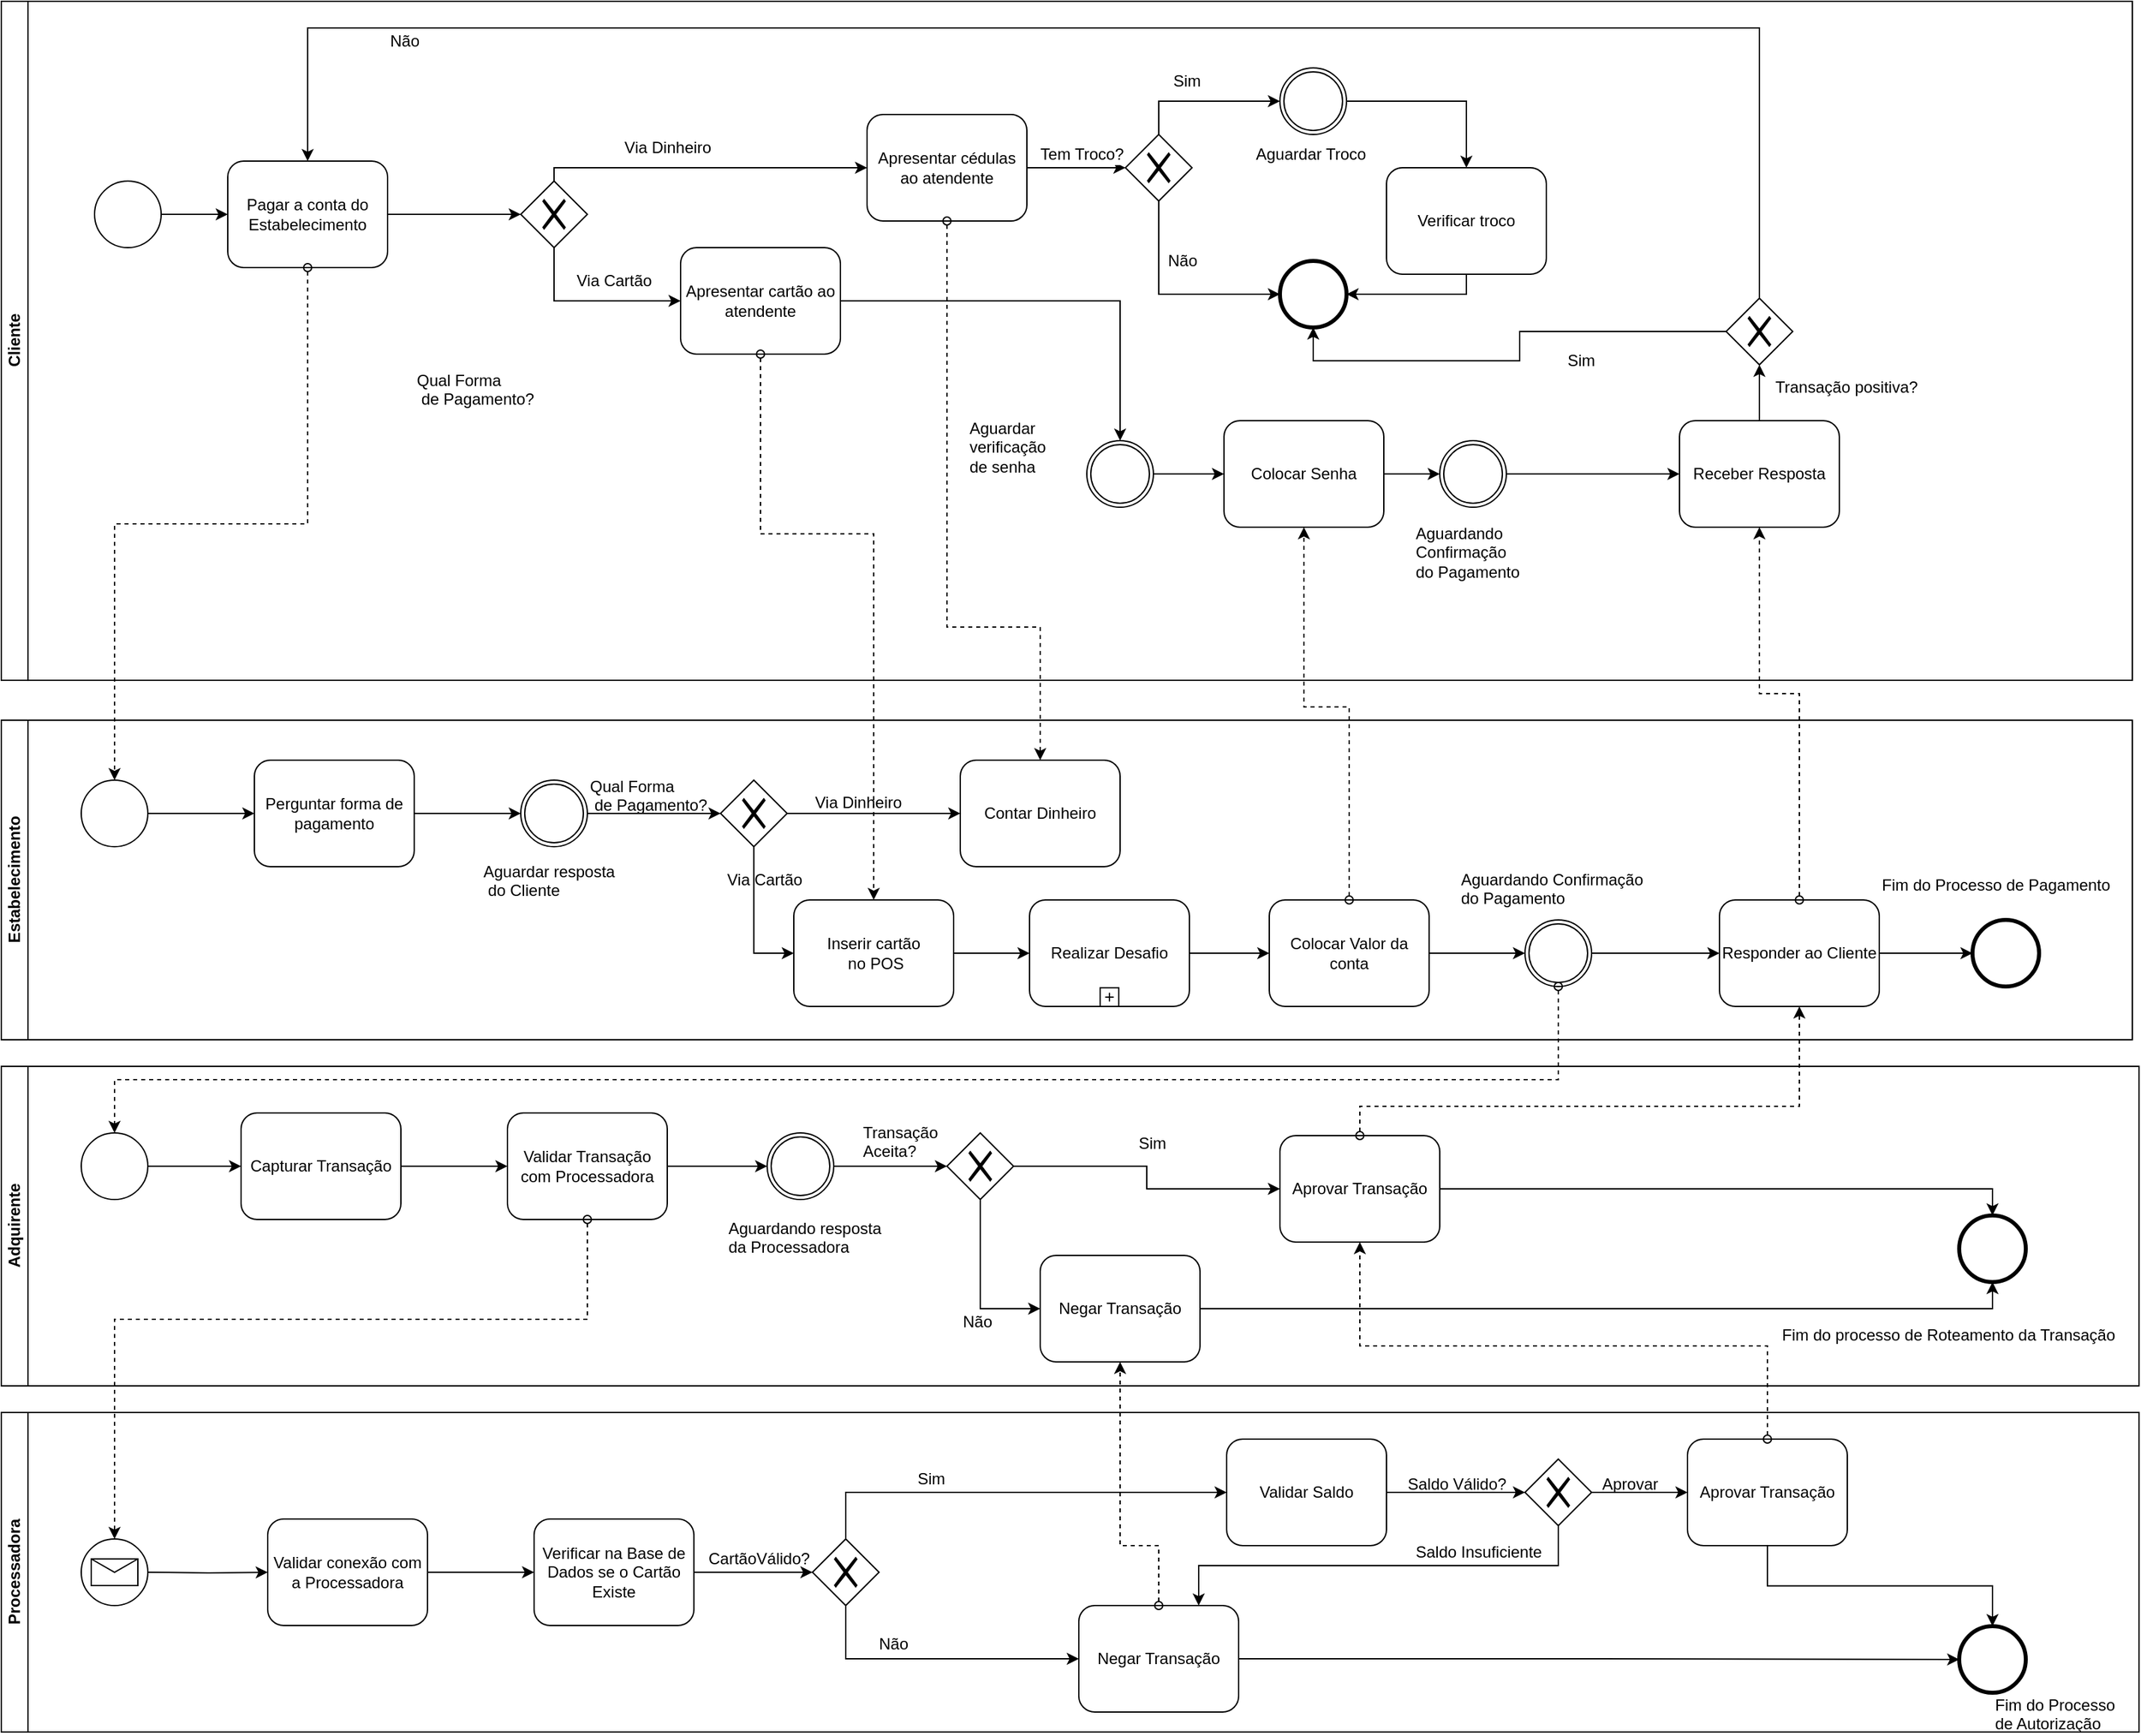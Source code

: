 <mxfile version="11.2.3" type="device" pages="1"><diagram id="fHIkRaJX7CMsqhkXk10I" name="Page-1"><mxGraphModel dx="2031" dy="2306" grid="1" gridSize="10" guides="1" tooltips="1" connect="1" arrows="1" fold="1" page="1" pageScale="1" pageWidth="827" pageHeight="1169" math="0" shadow="0"><root><mxCell id="0"/><mxCell id="1" parent="0"/><mxCell id="cdlnYA55ZgWXHv42Hm7a-2" value="Cliente" style="swimlane;html=1;horizontal=0;startSize=20;" vertex="1" parent="1"><mxGeometry x="20" y="-90" width="1600" height="510" as="geometry"/></mxCell><mxCell id="cdlnYA55ZgWXHv42Hm7a-5" style="edgeStyle=orthogonalEdgeStyle;rounded=0;orthogonalLoop=1;jettySize=auto;html=1;exitX=1;exitY=0.5;exitDx=0;exitDy=0;entryX=0;entryY=0.5;entryDx=0;entryDy=0;" edge="1" parent="cdlnYA55ZgWXHv42Hm7a-2" source="cdlnYA55ZgWXHv42Hm7a-3" target="cdlnYA55ZgWXHv42Hm7a-4"><mxGeometry relative="1" as="geometry"/></mxCell><mxCell id="cdlnYA55ZgWXHv42Hm7a-3" value="" style="shape=mxgraph.bpmn.shape;html=1;verticalLabelPosition=bottom;labelBackgroundColor=#ffffff;verticalAlign=top;align=center;perimeter=ellipsePerimeter;outlineConnect=0;outline=standard;symbol=general;" vertex="1" parent="cdlnYA55ZgWXHv42Hm7a-2"><mxGeometry x="70" y="135" width="50" height="50" as="geometry"/></mxCell><mxCell id="cdlnYA55ZgWXHv42Hm7a-8" value="" style="edgeStyle=orthogonalEdgeStyle;rounded=0;orthogonalLoop=1;jettySize=auto;html=1;" edge="1" parent="cdlnYA55ZgWXHv42Hm7a-2" source="cdlnYA55ZgWXHv42Hm7a-4" target="cdlnYA55ZgWXHv42Hm7a-7"><mxGeometry relative="1" as="geometry"/></mxCell><mxCell id="cdlnYA55ZgWXHv42Hm7a-4" value="Pagar a conta do Estabelecimento" style="shape=ext;rounded=1;html=1;whiteSpace=wrap;" vertex="1" parent="cdlnYA55ZgWXHv42Hm7a-2"><mxGeometry x="170" y="120" width="120" height="80" as="geometry"/></mxCell><mxCell id="cdlnYA55ZgWXHv42Hm7a-12" style="edgeStyle=orthogonalEdgeStyle;rounded=0;orthogonalLoop=1;jettySize=auto;html=1;exitX=0.5;exitY=0;exitDx=0;exitDy=0;entryX=0;entryY=0.5;entryDx=0;entryDy=0;" edge="1" parent="cdlnYA55ZgWXHv42Hm7a-2" source="cdlnYA55ZgWXHv42Hm7a-7" target="cdlnYA55ZgWXHv42Hm7a-9"><mxGeometry relative="1" as="geometry"><Array as="points"><mxPoint x="415" y="125"/></Array></mxGeometry></mxCell><mxCell id="cdlnYA55ZgWXHv42Hm7a-15" style="edgeStyle=orthogonalEdgeStyle;rounded=0;orthogonalLoop=1;jettySize=auto;html=1;exitX=0.5;exitY=1;exitDx=0;exitDy=0;entryX=0;entryY=0.5;entryDx=0;entryDy=0;" edge="1" parent="cdlnYA55ZgWXHv42Hm7a-2" source="cdlnYA55ZgWXHv42Hm7a-7" target="cdlnYA55ZgWXHv42Hm7a-14"><mxGeometry relative="1" as="geometry"/></mxCell><mxCell id="cdlnYA55ZgWXHv42Hm7a-16" value="Via Dinheiro" style="text;html=1;resizable=0;points=[];align=center;verticalAlign=middle;labelBackgroundColor=#ffffff;" vertex="1" connectable="0" parent="cdlnYA55ZgWXHv42Hm7a-15"><mxGeometry x="-0.407" y="11" relative="1" as="geometry"><mxPoint x="85" y="-104" as="offset"/></mxGeometry></mxCell><mxCell id="cdlnYA55ZgWXHv42Hm7a-7" value="" style="shape=mxgraph.bpmn.shape;html=1;verticalLabelPosition=bottom;labelBackgroundColor=#ffffff;verticalAlign=top;align=center;perimeter=rhombusPerimeter;background=gateway;outlineConnect=0;outline=none;symbol=exclusiveGw;" vertex="1" parent="cdlnYA55ZgWXHv42Hm7a-2"><mxGeometry x="390" y="135" width="50" height="50" as="geometry"/></mxCell><mxCell id="cdlnYA55ZgWXHv42Hm7a-38" style="edgeStyle=orthogonalEdgeStyle;rounded=0;orthogonalLoop=1;jettySize=auto;html=1;exitX=1;exitY=0.5;exitDx=0;exitDy=0;entryX=0;entryY=0.5;entryDx=0;entryDy=0;startArrow=none;startFill=0;" edge="1" parent="cdlnYA55ZgWXHv42Hm7a-2" source="cdlnYA55ZgWXHv42Hm7a-9" target="cdlnYA55ZgWXHv42Hm7a-37"><mxGeometry relative="1" as="geometry"/></mxCell><mxCell id="cdlnYA55ZgWXHv42Hm7a-9" value="Apresentar cédulas ao atendente" style="shape=ext;rounded=1;html=1;whiteSpace=wrap;" vertex="1" parent="cdlnYA55ZgWXHv42Hm7a-2"><mxGeometry x="650" y="85" width="120" height="80" as="geometry"/></mxCell><mxCell id="cdlnYA55ZgWXHv42Hm7a-67" style="edgeStyle=orthogonalEdgeStyle;rounded=0;orthogonalLoop=1;jettySize=auto;html=1;exitX=1;exitY=0.5;exitDx=0;exitDy=0;entryX=0.5;entryY=0;entryDx=0;entryDy=0;startArrow=none;startFill=0;" edge="1" parent="cdlnYA55ZgWXHv42Hm7a-2" source="cdlnYA55ZgWXHv42Hm7a-14" target="cdlnYA55ZgWXHv42Hm7a-66"><mxGeometry relative="1" as="geometry"/></mxCell><mxCell id="cdlnYA55ZgWXHv42Hm7a-14" value="Apresentar cartão ao atendente" style="shape=ext;rounded=1;html=1;whiteSpace=wrap;" vertex="1" parent="cdlnYA55ZgWXHv42Hm7a-2"><mxGeometry x="510" y="185" width="120" height="80" as="geometry"/></mxCell><mxCell id="cdlnYA55ZgWXHv42Hm7a-13" value="Via Cartão" style="text;html=1;resizable=0;points=[];autosize=1;align=left;verticalAlign=top;spacingTop=-4;" vertex="1" parent="cdlnYA55ZgWXHv42Hm7a-2"><mxGeometry x="430" y="200" width="70" height="20" as="geometry"/></mxCell><mxCell id="cdlnYA55ZgWXHv42Hm7a-42" style="edgeStyle=orthogonalEdgeStyle;rounded=0;orthogonalLoop=1;jettySize=auto;html=1;exitX=0.5;exitY=0;exitDx=0;exitDy=0;entryX=0;entryY=0.5;entryDx=0;entryDy=0;startArrow=none;startFill=0;" edge="1" parent="cdlnYA55ZgWXHv42Hm7a-2" source="cdlnYA55ZgWXHv42Hm7a-37" target="cdlnYA55ZgWXHv42Hm7a-41"><mxGeometry relative="1" as="geometry"/></mxCell><mxCell id="cdlnYA55ZgWXHv42Hm7a-44" value="Tem Troco?" style="text;html=1;resizable=0;points=[];align=center;verticalAlign=middle;labelBackgroundColor=#ffffff;" vertex="1" connectable="0" parent="cdlnYA55ZgWXHv42Hm7a-42"><mxGeometry x="-0.077" y="9" relative="1" as="geometry"><mxPoint x="-87" y="49" as="offset"/></mxGeometry></mxCell><mxCell id="cdlnYA55ZgWXHv42Hm7a-57" style="edgeStyle=orthogonalEdgeStyle;rounded=0;orthogonalLoop=1;jettySize=auto;html=1;exitX=0.5;exitY=1;exitDx=0;exitDy=0;entryX=0;entryY=0.5;entryDx=0;entryDy=0;startArrow=none;startFill=0;" edge="1" parent="cdlnYA55ZgWXHv42Hm7a-2" source="cdlnYA55ZgWXHv42Hm7a-37" target="cdlnYA55ZgWXHv42Hm7a-56"><mxGeometry relative="1" as="geometry"/></mxCell><mxCell id="cdlnYA55ZgWXHv42Hm7a-37" value="" style="shape=mxgraph.bpmn.shape;html=1;verticalLabelPosition=bottom;labelBackgroundColor=#ffffff;verticalAlign=top;align=center;perimeter=rhombusPerimeter;background=gateway;outlineConnect=0;outline=none;symbol=exclusiveGw;" vertex="1" parent="cdlnYA55ZgWXHv42Hm7a-2"><mxGeometry x="844" y="100" width="50" height="50" as="geometry"/></mxCell><mxCell id="cdlnYA55ZgWXHv42Hm7a-61" style="edgeStyle=orthogonalEdgeStyle;rounded=0;orthogonalLoop=1;jettySize=auto;html=1;exitX=1;exitY=0.5;exitDx=0;exitDy=0;entryX=0.5;entryY=0;entryDx=0;entryDy=0;startArrow=none;startFill=0;" edge="1" parent="cdlnYA55ZgWXHv42Hm7a-2" source="cdlnYA55ZgWXHv42Hm7a-41" target="cdlnYA55ZgWXHv42Hm7a-60"><mxGeometry relative="1" as="geometry"/></mxCell><mxCell id="cdlnYA55ZgWXHv42Hm7a-41" value="" style="shape=mxgraph.bpmn.shape;html=1;verticalLabelPosition=bottom;labelBackgroundColor=#ffffff;verticalAlign=top;align=center;perimeter=ellipsePerimeter;outlineConnect=0;outline=throwing;symbol=general;" vertex="1" parent="cdlnYA55ZgWXHv42Hm7a-2"><mxGeometry x="960" y="50" width="50" height="50" as="geometry"/></mxCell><mxCell id="cdlnYA55ZgWXHv42Hm7a-56" value="" style="shape=mxgraph.bpmn.shape;html=1;verticalLabelPosition=bottom;labelBackgroundColor=#ffffff;verticalAlign=top;align=center;perimeter=ellipsePerimeter;outlineConnect=0;outline=end;symbol=general;" vertex="1" parent="cdlnYA55ZgWXHv42Hm7a-2"><mxGeometry x="960" y="195" width="50" height="50" as="geometry"/></mxCell><mxCell id="cdlnYA55ZgWXHv42Hm7a-62" style="edgeStyle=orthogonalEdgeStyle;rounded=0;orthogonalLoop=1;jettySize=auto;html=1;exitX=0.5;exitY=1;exitDx=0;exitDy=0;entryX=1;entryY=0.5;entryDx=0;entryDy=0;startArrow=none;startFill=0;" edge="1" parent="cdlnYA55ZgWXHv42Hm7a-2" source="cdlnYA55ZgWXHv42Hm7a-60" target="cdlnYA55ZgWXHv42Hm7a-56"><mxGeometry relative="1" as="geometry"><Array as="points"><mxPoint x="1100" y="220"/></Array></mxGeometry></mxCell><mxCell id="cdlnYA55ZgWXHv42Hm7a-60" value="Verificar troco" style="shape=ext;rounded=1;html=1;whiteSpace=wrap;" vertex="1" parent="cdlnYA55ZgWXHv42Hm7a-2"><mxGeometry x="1040" y="125" width="120" height="80" as="geometry"/></mxCell><mxCell id="cdlnYA55ZgWXHv42Hm7a-73" style="edgeStyle=orthogonalEdgeStyle;rounded=0;orthogonalLoop=1;jettySize=auto;html=1;exitX=1;exitY=0.5;exitDx=0;exitDy=0;startArrow=none;startFill=0;" edge="1" parent="cdlnYA55ZgWXHv42Hm7a-2" source="cdlnYA55ZgWXHv42Hm7a-66" target="cdlnYA55ZgWXHv42Hm7a-72"><mxGeometry relative="1" as="geometry"/></mxCell><mxCell id="cdlnYA55ZgWXHv42Hm7a-66" value="" style="shape=mxgraph.bpmn.shape;html=1;verticalLabelPosition=bottom;labelBackgroundColor=#ffffff;verticalAlign=top;align=center;perimeter=ellipsePerimeter;outlineConnect=0;outline=throwing;symbol=general;" vertex="1" parent="cdlnYA55ZgWXHv42Hm7a-2"><mxGeometry x="815" y="330" width="50" height="50" as="geometry"/></mxCell><mxCell id="cdlnYA55ZgWXHv42Hm7a-68" value="Aguardar&lt;br&gt;verificação&lt;br&gt;de senha" style="text;html=1;resizable=0;points=[];autosize=1;align=left;verticalAlign=top;spacingTop=-4;" vertex="1" parent="cdlnYA55ZgWXHv42Hm7a-2"><mxGeometry x="725" y="311" width="70" height="40" as="geometry"/></mxCell><mxCell id="cdlnYA55ZgWXHv42Hm7a-85" style="edgeStyle=orthogonalEdgeStyle;rounded=0;orthogonalLoop=1;jettySize=auto;html=1;exitX=1;exitY=0.5;exitDx=0;exitDy=0;entryX=0;entryY=0.5;entryDx=0;entryDy=0;startArrow=none;startFill=0;" edge="1" parent="cdlnYA55ZgWXHv42Hm7a-2" source="cdlnYA55ZgWXHv42Hm7a-72" target="cdlnYA55ZgWXHv42Hm7a-81"><mxGeometry relative="1" as="geometry"/></mxCell><mxCell id="cdlnYA55ZgWXHv42Hm7a-72" value="Colocar Senha" style="shape=ext;rounded=1;html=1;whiteSpace=wrap;" vertex="1" parent="cdlnYA55ZgWXHv42Hm7a-2"><mxGeometry x="918" y="315" width="120" height="80" as="geometry"/></mxCell><mxCell id="cdlnYA55ZgWXHv42Hm7a-128" style="edgeStyle=orthogonalEdgeStyle;rounded=0;orthogonalLoop=1;jettySize=auto;html=1;exitX=1;exitY=0.5;exitDx=0;exitDy=0;entryX=0;entryY=0.5;entryDx=0;entryDy=0;startArrow=none;startFill=0;" edge="1" parent="cdlnYA55ZgWXHv42Hm7a-2" source="cdlnYA55ZgWXHv42Hm7a-81" target="cdlnYA55ZgWXHv42Hm7a-127"><mxGeometry relative="1" as="geometry"/></mxCell><mxCell id="cdlnYA55ZgWXHv42Hm7a-81" value="" style="shape=mxgraph.bpmn.shape;html=1;verticalLabelPosition=bottom;labelBackgroundColor=#ffffff;verticalAlign=top;align=center;perimeter=ellipsePerimeter;outlineConnect=0;outline=throwing;symbol=general;" vertex="1" parent="cdlnYA55ZgWXHv42Hm7a-2"><mxGeometry x="1080" y="330" width="50" height="50" as="geometry"/></mxCell><mxCell id="cdlnYA55ZgWXHv42Hm7a-84" value="Aguardando&lt;br&gt;Confirmação&amp;nbsp;&lt;br&gt;do Pagamento" style="text;html=1;resizable=0;points=[];autosize=1;align=left;verticalAlign=top;spacingTop=-4;" vertex="1" parent="cdlnYA55ZgWXHv42Hm7a-2"><mxGeometry x="1060" y="390" width="90" height="40" as="geometry"/></mxCell><mxCell id="cdlnYA55ZgWXHv42Hm7a-133" style="edgeStyle=orthogonalEdgeStyle;rounded=0;orthogonalLoop=1;jettySize=auto;html=1;exitX=0.5;exitY=0;exitDx=0;exitDy=0;startArrow=none;startFill=0;" edge="1" parent="cdlnYA55ZgWXHv42Hm7a-2" source="cdlnYA55ZgWXHv42Hm7a-127" target="cdlnYA55ZgWXHv42Hm7a-132"><mxGeometry relative="1" as="geometry"/></mxCell><mxCell id="cdlnYA55ZgWXHv42Hm7a-127" value="Receber Resposta" style="shape=ext;rounded=1;html=1;whiteSpace=wrap;" vertex="1" parent="cdlnYA55ZgWXHv42Hm7a-2"><mxGeometry x="1260" y="315" width="120" height="80" as="geometry"/></mxCell><mxCell id="cdlnYA55ZgWXHv42Hm7a-135" style="edgeStyle=orthogonalEdgeStyle;rounded=0;orthogonalLoop=1;jettySize=auto;html=1;exitX=0;exitY=0.5;exitDx=0;exitDy=0;entryX=0.5;entryY=1;entryDx=0;entryDy=0;startArrow=none;startFill=0;" edge="1" parent="cdlnYA55ZgWXHv42Hm7a-2" source="cdlnYA55ZgWXHv42Hm7a-132" target="cdlnYA55ZgWXHv42Hm7a-56"><mxGeometry relative="1" as="geometry"><Array as="points"><mxPoint x="1140" y="248"/><mxPoint x="1140" y="270"/><mxPoint x="985" y="270"/></Array></mxGeometry></mxCell><mxCell id="cdlnYA55ZgWXHv42Hm7a-137" style="edgeStyle=orthogonalEdgeStyle;rounded=0;orthogonalLoop=1;jettySize=auto;html=1;exitX=0.5;exitY=0;exitDx=0;exitDy=0;entryX=0.5;entryY=0;entryDx=0;entryDy=0;startArrow=none;startFill=0;" edge="1" parent="cdlnYA55ZgWXHv42Hm7a-2" source="cdlnYA55ZgWXHv42Hm7a-132" target="cdlnYA55ZgWXHv42Hm7a-4"><mxGeometry relative="1" as="geometry"><Array as="points"><mxPoint x="1320" y="20"/><mxPoint x="230" y="20"/></Array></mxGeometry></mxCell><mxCell id="cdlnYA55ZgWXHv42Hm7a-132" value="" style="shape=mxgraph.bpmn.shape;html=1;verticalLabelPosition=bottom;labelBackgroundColor=#ffffff;verticalAlign=top;align=center;perimeter=rhombusPerimeter;background=gateway;outlineConnect=0;outline=none;symbol=exclusiveGw;" vertex="1" parent="cdlnYA55ZgWXHv42Hm7a-2"><mxGeometry x="1295" y="223" width="50" height="50" as="geometry"/></mxCell><mxCell id="cdlnYA55ZgWXHv42Hm7a-58" value="Não" style="text;html=1;resizable=0;points=[];autosize=1;align=left;verticalAlign=top;spacingTop=-4;" vertex="1" parent="cdlnYA55ZgWXHv42Hm7a-2"><mxGeometry x="290" y="20" width="40" height="20" as="geometry"/></mxCell><mxCell id="cdlnYA55ZgWXHv42Hm7a-134" value="Transação positiva?" style="text;html=1;resizable=0;points=[];autosize=1;align=left;verticalAlign=top;spacingTop=-4;" vertex="1" parent="cdlnYA55ZgWXHv42Hm7a-2"><mxGeometry x="1330" y="280" width="120" height="20" as="geometry"/></mxCell><mxCell id="cdlnYA55ZgWXHv42Hm7a-43" value="Aguardar Troco" style="text;html=1;resizable=0;points=[];autosize=1;align=left;verticalAlign=top;spacingTop=-4;" vertex="1" parent="cdlnYA55ZgWXHv42Hm7a-2"><mxGeometry x="940" y="105" width="100" height="20" as="geometry"/></mxCell><mxCell id="cdlnYA55ZgWXHv42Hm7a-136" value="Sim" style="text;html=1;resizable=0;points=[];autosize=1;align=left;verticalAlign=top;spacingTop=-4;" vertex="1" parent="cdlnYA55ZgWXHv42Hm7a-2"><mxGeometry x="1174" y="260" width="40" height="20" as="geometry"/></mxCell><mxCell id="cdlnYA55ZgWXHv42Hm7a-55" value="Sim" style="text;html=1;resizable=0;points=[];autosize=1;align=left;verticalAlign=top;spacingTop=-4;" vertex="1" parent="cdlnYA55ZgWXHv42Hm7a-2"><mxGeometry x="878" y="50" width="40" height="20" as="geometry"/></mxCell><mxCell id="cdlnYA55ZgWXHv42Hm7a-138" value="Não" style="text;html=1;resizable=0;points=[];autosize=1;align=left;verticalAlign=top;spacingTop=-4;" vertex="1" parent="cdlnYA55ZgWXHv42Hm7a-2"><mxGeometry x="874" y="185" width="40" height="20" as="geometry"/></mxCell><mxCell id="cdlnYA55ZgWXHv42Hm7a-6" value="Estabelecimento" style="swimlane;html=1;horizontal=0;startSize=20;" vertex="1" parent="1"><mxGeometry x="20" y="450" width="1600" height="240" as="geometry"/></mxCell><mxCell id="cdlnYA55ZgWXHv42Hm7a-19" value="Contar Dinheiro" style="shape=ext;rounded=1;html=1;whiteSpace=wrap;" vertex="1" parent="cdlnYA55ZgWXHv42Hm7a-6"><mxGeometry x="720" y="30" width="120" height="80" as="geometry"/></mxCell><mxCell id="cdlnYA55ZgWXHv42Hm7a-25" style="edgeStyle=orthogonalEdgeStyle;rounded=0;orthogonalLoop=1;jettySize=auto;html=1;exitX=1;exitY=0.5;exitDx=0;exitDy=0;entryX=0;entryY=0.5;entryDx=0;entryDy=0;startArrow=none;startFill=0;" edge="1" parent="cdlnYA55ZgWXHv42Hm7a-6" source="cdlnYA55ZgWXHv42Hm7a-21" target="cdlnYA55ZgWXHv42Hm7a-24"><mxGeometry relative="1" as="geometry"/></mxCell><mxCell id="cdlnYA55ZgWXHv42Hm7a-21" value="" style="shape=mxgraph.bpmn.shape;html=1;verticalLabelPosition=bottom;labelBackgroundColor=#ffffff;verticalAlign=top;align=center;perimeter=ellipsePerimeter;outlineConnect=0;outline=standard;symbol=general;" vertex="1" parent="cdlnYA55ZgWXHv42Hm7a-6"><mxGeometry x="60" y="45" width="50" height="50" as="geometry"/></mxCell><mxCell id="cdlnYA55ZgWXHv42Hm7a-31" style="edgeStyle=orthogonalEdgeStyle;rounded=0;orthogonalLoop=1;jettySize=auto;html=1;exitX=1;exitY=0.5;exitDx=0;exitDy=0;entryX=0;entryY=0.5;entryDx=0;entryDy=0;startArrow=none;startFill=0;" edge="1" parent="cdlnYA55ZgWXHv42Hm7a-6" source="cdlnYA55ZgWXHv42Hm7a-23" target="cdlnYA55ZgWXHv42Hm7a-30"><mxGeometry relative="1" as="geometry"/></mxCell><mxCell id="cdlnYA55ZgWXHv42Hm7a-23" value="" style="shape=mxgraph.bpmn.shape;html=1;verticalLabelPosition=bottom;labelBackgroundColor=#ffffff;verticalAlign=top;align=center;perimeter=ellipsePerimeter;outlineConnect=0;outline=throwing;symbol=general;" vertex="1" parent="cdlnYA55ZgWXHv42Hm7a-6"><mxGeometry x="390" y="45" width="50" height="50" as="geometry"/></mxCell><mxCell id="cdlnYA55ZgWXHv42Hm7a-27" style="edgeStyle=orthogonalEdgeStyle;rounded=0;orthogonalLoop=1;jettySize=auto;html=1;exitX=1;exitY=0.5;exitDx=0;exitDy=0;entryX=0;entryY=0.5;entryDx=0;entryDy=0;startArrow=none;startFill=0;" edge="1" parent="cdlnYA55ZgWXHv42Hm7a-6" source="cdlnYA55ZgWXHv42Hm7a-24" target="cdlnYA55ZgWXHv42Hm7a-23"><mxGeometry relative="1" as="geometry"/></mxCell><mxCell id="cdlnYA55ZgWXHv42Hm7a-24" value="Perguntar forma de pagamento" style="shape=ext;rounded=1;html=1;whiteSpace=wrap;" vertex="1" parent="cdlnYA55ZgWXHv42Hm7a-6"><mxGeometry x="190" y="30" width="120" height="80" as="geometry"/></mxCell><mxCell id="cdlnYA55ZgWXHv42Hm7a-32" style="edgeStyle=orthogonalEdgeStyle;rounded=0;orthogonalLoop=1;jettySize=auto;html=1;exitX=1;exitY=0.5;exitDx=0;exitDy=0;entryX=0;entryY=0.5;entryDx=0;entryDy=0;startArrow=none;startFill=0;" edge="1" parent="cdlnYA55ZgWXHv42Hm7a-6" source="cdlnYA55ZgWXHv42Hm7a-30" target="cdlnYA55ZgWXHv42Hm7a-19"><mxGeometry relative="1" as="geometry"/></mxCell><mxCell id="cdlnYA55ZgWXHv42Hm7a-50" style="edgeStyle=orthogonalEdgeStyle;rounded=0;orthogonalLoop=1;jettySize=auto;html=1;exitX=0.5;exitY=1;exitDx=0;exitDy=0;entryX=0;entryY=0.5;entryDx=0;entryDy=0;startArrow=none;startFill=0;" edge="1" parent="cdlnYA55ZgWXHv42Hm7a-6" source="cdlnYA55ZgWXHv42Hm7a-30" target="cdlnYA55ZgWXHv42Hm7a-33"><mxGeometry relative="1" as="geometry"/></mxCell><mxCell id="cdlnYA55ZgWXHv42Hm7a-30" value="" style="shape=mxgraph.bpmn.shape;html=1;verticalLabelPosition=bottom;labelBackgroundColor=#ffffff;verticalAlign=top;align=center;perimeter=rhombusPerimeter;background=gateway;outlineConnect=0;outline=none;symbol=exclusiveGw;" vertex="1" parent="cdlnYA55ZgWXHv42Hm7a-6"><mxGeometry x="540" y="45" width="50" height="50" as="geometry"/></mxCell><mxCell id="cdlnYA55ZgWXHv42Hm7a-101" style="edgeStyle=orthogonalEdgeStyle;rounded=0;orthogonalLoop=1;jettySize=auto;html=1;exitX=1;exitY=0.5;exitDx=0;exitDy=0;entryX=0;entryY=0.5;entryDx=0;entryDy=0;startArrow=none;startFill=0;" edge="1" parent="cdlnYA55ZgWXHv42Hm7a-6" source="cdlnYA55ZgWXHv42Hm7a-33" target="cdlnYA55ZgWXHv42Hm7a-99"><mxGeometry relative="1" as="geometry"/></mxCell><mxCell id="cdlnYA55ZgWXHv42Hm7a-33" value="Inserir cartão&lt;br&gt;&amp;nbsp;no POS" style="shape=ext;rounded=1;html=1;whiteSpace=wrap;" vertex="1" parent="cdlnYA55ZgWXHv42Hm7a-6"><mxGeometry x="595" y="135" width="120" height="80" as="geometry"/></mxCell><mxCell id="cdlnYA55ZgWXHv42Hm7a-76" style="edgeStyle=orthogonalEdgeStyle;rounded=0;orthogonalLoop=1;jettySize=auto;html=1;exitX=1;exitY=0.5;exitDx=0;exitDy=0;entryX=0;entryY=0.5;entryDx=0;entryDy=0;startArrow=none;startFill=0;" edge="1" parent="cdlnYA55ZgWXHv42Hm7a-6" source="cdlnYA55ZgWXHv42Hm7a-64" target="cdlnYA55ZgWXHv42Hm7a-75"><mxGeometry relative="1" as="geometry"/></mxCell><mxCell id="cdlnYA55ZgWXHv42Hm7a-64" value="Colocar Valor da conta" style="shape=ext;rounded=1;html=1;whiteSpace=wrap;" vertex="1" parent="cdlnYA55ZgWXHv42Hm7a-6"><mxGeometry x="952" y="135" width="120" height="80" as="geometry"/></mxCell><mxCell id="cdlnYA55ZgWXHv42Hm7a-46" value="Qual Forma&lt;br&gt;&amp;nbsp;de Pagamento?" style="text;html=1;resizable=0;points=[];autosize=1;align=left;verticalAlign=top;spacingTop=-4;" vertex="1" parent="cdlnYA55ZgWXHv42Hm7a-6"><mxGeometry x="440" y="40" width="100" height="30" as="geometry"/></mxCell><mxCell id="cdlnYA55ZgWXHv42Hm7a-53" value="Via Cartão" style="text;html=1;resizable=0;points=[];autosize=1;align=left;verticalAlign=top;spacingTop=-4;" vertex="1" parent="cdlnYA55ZgWXHv42Hm7a-6"><mxGeometry x="543" y="110" width="70" height="20" as="geometry"/></mxCell><mxCell id="cdlnYA55ZgWXHv42Hm7a-28" value="Aguardar resposta&lt;br&gt;&amp;nbsp;do Cliente" style="text;html=1;resizable=0;points=[];autosize=1;align=left;verticalAlign=top;spacingTop=-4;" vertex="1" parent="cdlnYA55ZgWXHv42Hm7a-6"><mxGeometry x="360" y="104" width="110" height="30" as="geometry"/></mxCell><mxCell id="cdlnYA55ZgWXHv42Hm7a-126" style="edgeStyle=orthogonalEdgeStyle;rounded=0;orthogonalLoop=1;jettySize=auto;html=1;exitX=1;exitY=0.5;exitDx=0;exitDy=0;entryX=0;entryY=0.5;entryDx=0;entryDy=0;startArrow=none;startFill=0;" edge="1" parent="cdlnYA55ZgWXHv42Hm7a-6" source="cdlnYA55ZgWXHv42Hm7a-75" target="cdlnYA55ZgWXHv42Hm7a-125"><mxGeometry relative="1" as="geometry"/></mxCell><mxCell id="cdlnYA55ZgWXHv42Hm7a-75" value="" style="shape=mxgraph.bpmn.shape;html=1;verticalLabelPosition=bottom;labelBackgroundColor=#ffffff;verticalAlign=top;align=center;perimeter=ellipsePerimeter;outlineConnect=0;outline=throwing;symbol=general;" vertex="1" parent="cdlnYA55ZgWXHv42Hm7a-6"><mxGeometry x="1144" y="150" width="50" height="50" as="geometry"/></mxCell><mxCell id="cdlnYA55ZgWXHv42Hm7a-77" value="Aguardando Confirmação&amp;nbsp;&lt;br&gt;do Pagamento" style="text;html=1;resizable=0;points=[];autosize=1;align=left;verticalAlign=top;spacingTop=-4;" vertex="1" parent="cdlnYA55ZgWXHv42Hm7a-6"><mxGeometry x="1094" y="110" width="160" height="30" as="geometry"/></mxCell><mxCell id="cdlnYA55ZgWXHv42Hm7a-102" style="edgeStyle=orthogonalEdgeStyle;rounded=0;orthogonalLoop=1;jettySize=auto;html=1;exitX=1;exitY=0.5;exitDx=0;exitDy=0;entryX=0;entryY=0.5;entryDx=0;entryDy=0;startArrow=none;startFill=0;" edge="1" parent="cdlnYA55ZgWXHv42Hm7a-6" source="cdlnYA55ZgWXHv42Hm7a-99" target="cdlnYA55ZgWXHv42Hm7a-64"><mxGeometry relative="1" as="geometry"/></mxCell><mxCell id="cdlnYA55ZgWXHv42Hm7a-99" value="Realizar Desafio" style="html=1;whiteSpace=wrap;rounded=1;" vertex="1" parent="cdlnYA55ZgWXHv42Hm7a-6"><mxGeometry x="772" y="135" width="120" height="80" as="geometry"/></mxCell><mxCell id="cdlnYA55ZgWXHv42Hm7a-100" value="" style="html=1;shape=plus;outlineConnect=0;" vertex="1" parent="cdlnYA55ZgWXHv42Hm7a-99"><mxGeometry x="0.5" y="1" width="14" height="14" relative="1" as="geometry"><mxPoint x="-7" y="-14" as="offset"/></mxGeometry></mxCell><mxCell id="cdlnYA55ZgWXHv42Hm7a-145" style="edgeStyle=orthogonalEdgeStyle;rounded=0;orthogonalLoop=1;jettySize=auto;html=1;exitX=1;exitY=0.5;exitDx=0;exitDy=0;entryX=0;entryY=0.5;entryDx=0;entryDy=0;startArrow=none;startFill=0;" edge="1" parent="cdlnYA55ZgWXHv42Hm7a-6" source="cdlnYA55ZgWXHv42Hm7a-125" target="cdlnYA55ZgWXHv42Hm7a-144"><mxGeometry relative="1" as="geometry"/></mxCell><mxCell id="cdlnYA55ZgWXHv42Hm7a-125" value="Responder ao Cliente" style="shape=ext;rounded=1;html=1;whiteSpace=wrap;" vertex="1" parent="cdlnYA55ZgWXHv42Hm7a-6"><mxGeometry x="1290" y="135" width="120" height="80" as="geometry"/></mxCell><mxCell id="cdlnYA55ZgWXHv42Hm7a-144" value="" style="shape=mxgraph.bpmn.shape;html=1;verticalLabelPosition=bottom;labelBackgroundColor=#ffffff;verticalAlign=top;align=center;perimeter=ellipsePerimeter;outlineConnect=0;outline=end;symbol=general;" vertex="1" parent="cdlnYA55ZgWXHv42Hm7a-6"><mxGeometry x="1480" y="150" width="50" height="50" as="geometry"/></mxCell><mxCell id="cdlnYA55ZgWXHv42Hm7a-20" style="edgeStyle=orthogonalEdgeStyle;rounded=0;orthogonalLoop=1;jettySize=auto;html=1;exitX=0.5;exitY=1;exitDx=0;exitDy=0;entryX=0.5;entryY=0;entryDx=0;entryDy=0;dashed=1;startArrow=oval;startFill=0;" edge="1" parent="1" source="cdlnYA55ZgWXHv42Hm7a-9" target="cdlnYA55ZgWXHv42Hm7a-19"><mxGeometry relative="1" as="geometry"><Array as="points"><mxPoint x="730" y="380"/><mxPoint x="800" y="380"/></Array></mxGeometry></mxCell><mxCell id="cdlnYA55ZgWXHv42Hm7a-22" style="edgeStyle=orthogonalEdgeStyle;rounded=0;orthogonalLoop=1;jettySize=auto;html=1;exitX=0.5;exitY=1;exitDx=0;exitDy=0;entryX=0.5;entryY=0;entryDx=0;entryDy=0;dashed=1;startArrow=oval;startFill=0;" edge="1" parent="1" source="cdlnYA55ZgWXHv42Hm7a-4" target="cdlnYA55ZgWXHv42Hm7a-21"><mxGeometry relative="1" as="geometry"><mxPoint x="740" y="140" as="sourcePoint"/><mxPoint x="740" y="320" as="targetPoint"/></mxGeometry></mxCell><mxCell id="cdlnYA55ZgWXHv42Hm7a-45" value="Qual Forma&lt;br&gt;&amp;nbsp;de Pagamento?" style="text;html=1;resizable=0;points=[];autosize=1;align=left;verticalAlign=top;spacingTop=-4;" vertex="1" parent="1"><mxGeometry x="330" y="185" width="100" height="30" as="geometry"/></mxCell><mxCell id="cdlnYA55ZgWXHv42Hm7a-49" style="edgeStyle=orthogonalEdgeStyle;rounded=0;orthogonalLoop=1;jettySize=auto;html=1;exitX=0.5;exitY=1;exitDx=0;exitDy=0;entryX=0.5;entryY=0;entryDx=0;entryDy=0;dashed=1;startArrow=oval;startFill=0;" edge="1" parent="1" source="cdlnYA55ZgWXHv42Hm7a-14" target="cdlnYA55ZgWXHv42Hm7a-33"><mxGeometry relative="1" as="geometry"><mxPoint x="260" y="190" as="sourcePoint"/><mxPoint x="115" y="335" as="targetPoint"/><Array as="points"><mxPoint x="590" y="310"/><mxPoint x="675" y="310"/></Array></mxGeometry></mxCell><mxCell id="cdlnYA55ZgWXHv42Hm7a-63" value="Via Dinheiro" style="text;html=1;resizable=0;points=[];autosize=1;align=left;verticalAlign=top;spacingTop=-4;" vertex="1" parent="1"><mxGeometry x="629" y="502" width="80" height="20" as="geometry"/></mxCell><mxCell id="cdlnYA55ZgWXHv42Hm7a-71" value="Adquirente" style="swimlane;html=1;horizontal=0;startSize=20;" vertex="1" parent="1"><mxGeometry x="20" y="710" width="1605" height="240" as="geometry"/></mxCell><mxCell id="cdlnYA55ZgWXHv42Hm7a-87" style="edgeStyle=orthogonalEdgeStyle;rounded=0;orthogonalLoop=1;jettySize=auto;html=1;exitX=1;exitY=0.5;exitDx=0;exitDy=0;entryX=0;entryY=0.5;entryDx=0;entryDy=0;startArrow=none;startFill=0;" edge="1" parent="cdlnYA55ZgWXHv42Hm7a-71" source="cdlnYA55ZgWXHv42Hm7a-78" target="cdlnYA55ZgWXHv42Hm7a-86"><mxGeometry relative="1" as="geometry"/></mxCell><mxCell id="cdlnYA55ZgWXHv42Hm7a-78" value="" style="shape=mxgraph.bpmn.shape;html=1;verticalLabelPosition=bottom;labelBackgroundColor=#ffffff;verticalAlign=top;align=center;perimeter=ellipsePerimeter;outlineConnect=0;outline=standard;symbol=general;" vertex="1" parent="cdlnYA55ZgWXHv42Hm7a-71"><mxGeometry x="60" y="50" width="50" height="50" as="geometry"/></mxCell><mxCell id="cdlnYA55ZgWXHv42Hm7a-89" value="" style="edgeStyle=orthogonalEdgeStyle;rounded=0;orthogonalLoop=1;jettySize=auto;html=1;startArrow=none;startFill=0;" edge="1" parent="cdlnYA55ZgWXHv42Hm7a-71" source="cdlnYA55ZgWXHv42Hm7a-86" target="cdlnYA55ZgWXHv42Hm7a-88"><mxGeometry relative="1" as="geometry"/></mxCell><mxCell id="cdlnYA55ZgWXHv42Hm7a-86" value="Capturar Transação" style="shape=ext;rounded=1;html=1;whiteSpace=wrap;" vertex="1" parent="cdlnYA55ZgWXHv42Hm7a-71"><mxGeometry x="180" y="35" width="120" height="80" as="geometry"/></mxCell><mxCell id="cdlnYA55ZgWXHv42Hm7a-103" style="edgeStyle=orthogonalEdgeStyle;rounded=0;orthogonalLoop=1;jettySize=auto;html=1;exitX=1;exitY=0.5;exitDx=0;exitDy=0;entryX=0;entryY=0.5;entryDx=0;entryDy=0;startArrow=none;startFill=0;" edge="1" parent="cdlnYA55ZgWXHv42Hm7a-71" source="cdlnYA55ZgWXHv42Hm7a-88" target="cdlnYA55ZgWXHv42Hm7a-98"><mxGeometry relative="1" as="geometry"/></mxCell><mxCell id="cdlnYA55ZgWXHv42Hm7a-88" value="Validar Transação com Processadora" style="shape=ext;rounded=1;html=1;whiteSpace=wrap;" vertex="1" parent="cdlnYA55ZgWXHv42Hm7a-71"><mxGeometry x="380" y="35" width="120" height="80" as="geometry"/></mxCell><mxCell id="cdlnYA55ZgWXHv42Hm7a-120" style="edgeStyle=orthogonalEdgeStyle;rounded=0;orthogonalLoop=1;jettySize=auto;html=1;exitX=1;exitY=0.5;exitDx=0;exitDy=0;startArrow=none;startFill=0;" edge="1" parent="cdlnYA55ZgWXHv42Hm7a-71" source="cdlnYA55ZgWXHv42Hm7a-98" target="cdlnYA55ZgWXHv42Hm7a-119"><mxGeometry relative="1" as="geometry"/></mxCell><mxCell id="cdlnYA55ZgWXHv42Hm7a-98" value="" style="shape=mxgraph.bpmn.shape;html=1;verticalLabelPosition=bottom;labelBackgroundColor=#ffffff;verticalAlign=top;align=center;perimeter=ellipsePerimeter;outlineConnect=0;outline=throwing;symbol=general;" vertex="1" parent="cdlnYA55ZgWXHv42Hm7a-71"><mxGeometry x="575" y="50" width="50" height="50" as="geometry"/></mxCell><mxCell id="cdlnYA55ZgWXHv42Hm7a-122" style="edgeStyle=orthogonalEdgeStyle;rounded=0;orthogonalLoop=1;jettySize=auto;html=1;exitX=0.5;exitY=1;exitDx=0;exitDy=0;entryX=0;entryY=0.5;entryDx=0;entryDy=0;startArrow=none;startFill=0;" edge="1" parent="cdlnYA55ZgWXHv42Hm7a-71" source="cdlnYA55ZgWXHv42Hm7a-119" target="cdlnYA55ZgWXHv42Hm7a-121"><mxGeometry relative="1" as="geometry"/></mxCell><mxCell id="cdlnYA55ZgWXHv42Hm7a-141" style="edgeStyle=orthogonalEdgeStyle;rounded=0;orthogonalLoop=1;jettySize=auto;html=1;exitX=1;exitY=0.5;exitDx=0;exitDy=0;entryX=0;entryY=0.5;entryDx=0;entryDy=0;startArrow=none;startFill=0;" edge="1" parent="cdlnYA55ZgWXHv42Hm7a-71" source="cdlnYA55ZgWXHv42Hm7a-119" target="cdlnYA55ZgWXHv42Hm7a-140"><mxGeometry relative="1" as="geometry"/></mxCell><mxCell id="cdlnYA55ZgWXHv42Hm7a-119" value="" style="shape=mxgraph.bpmn.shape;html=1;verticalLabelPosition=bottom;labelBackgroundColor=#ffffff;verticalAlign=top;align=center;perimeter=rhombusPerimeter;background=gateway;outlineConnect=0;outline=none;symbol=exclusiveGw;" vertex="1" parent="cdlnYA55ZgWXHv42Hm7a-71"><mxGeometry x="710" y="50" width="50" height="50" as="geometry"/></mxCell><mxCell id="cdlnYA55ZgWXHv42Hm7a-163" style="edgeStyle=orthogonalEdgeStyle;rounded=0;orthogonalLoop=1;jettySize=auto;html=1;exitX=1;exitY=0.5;exitDx=0;exitDy=0;entryX=0.5;entryY=1;entryDx=0;entryDy=0;startArrow=none;startFill=0;" edge="1" parent="cdlnYA55ZgWXHv42Hm7a-71" source="cdlnYA55ZgWXHv42Hm7a-121" target="cdlnYA55ZgWXHv42Hm7a-162"><mxGeometry relative="1" as="geometry"/></mxCell><mxCell id="cdlnYA55ZgWXHv42Hm7a-121" value="Negar Transação" style="shape=ext;rounded=1;html=1;whiteSpace=wrap;" vertex="1" parent="cdlnYA55ZgWXHv42Hm7a-71"><mxGeometry x="780" y="142" width="120" height="80" as="geometry"/></mxCell><mxCell id="cdlnYA55ZgWXHv42Hm7a-164" style="edgeStyle=orthogonalEdgeStyle;rounded=0;orthogonalLoop=1;jettySize=auto;html=1;exitX=1;exitY=0.5;exitDx=0;exitDy=0;entryX=0.5;entryY=0;entryDx=0;entryDy=0;startArrow=none;startFill=0;" edge="1" parent="cdlnYA55ZgWXHv42Hm7a-71" source="cdlnYA55ZgWXHv42Hm7a-140" target="cdlnYA55ZgWXHv42Hm7a-162"><mxGeometry relative="1" as="geometry"/></mxCell><mxCell id="cdlnYA55ZgWXHv42Hm7a-140" value="Aprovar Transação" style="shape=ext;rounded=1;html=1;whiteSpace=wrap;" vertex="1" parent="cdlnYA55ZgWXHv42Hm7a-71"><mxGeometry x="960" y="52" width="120" height="80" as="geometry"/></mxCell><mxCell id="cdlnYA55ZgWXHv42Hm7a-162" value="" style="shape=mxgraph.bpmn.shape;html=1;verticalLabelPosition=bottom;labelBackgroundColor=#ffffff;verticalAlign=top;align=center;perimeter=ellipsePerimeter;outlineConnect=0;outline=end;symbol=general;" vertex="1" parent="cdlnYA55ZgWXHv42Hm7a-71"><mxGeometry x="1470" y="112" width="50" height="50" as="geometry"/></mxCell><mxCell id="cdlnYA55ZgWXHv42Hm7a-166" value="Fim do processo de Roteamento da Transação" style="text;html=1;resizable=0;points=[];autosize=1;align=left;verticalAlign=top;spacingTop=-4;" vertex="1" parent="cdlnYA55ZgWXHv42Hm7a-71"><mxGeometry x="1335" y="192" width="270" height="20" as="geometry"/></mxCell><mxCell id="cdlnYA55ZgWXHv42Hm7a-74" style="edgeStyle=orthogonalEdgeStyle;rounded=0;orthogonalLoop=1;jettySize=auto;html=1;exitX=0.5;exitY=0;exitDx=0;exitDy=0;entryX=0.5;entryY=1;entryDx=0;entryDy=0;dashed=1;startArrow=oval;startFill=0;" edge="1" parent="1" source="cdlnYA55ZgWXHv42Hm7a-64" target="cdlnYA55ZgWXHv42Hm7a-72"><mxGeometry relative="1" as="geometry"><mxPoint x="740" y="155" as="sourcePoint"/><mxPoint x="810" y="490" as="targetPoint"/><Array as="points"><mxPoint x="1032" y="440"/><mxPoint x="998" y="440"/></Array></mxGeometry></mxCell><mxCell id="cdlnYA55ZgWXHv42Hm7a-80" style="edgeStyle=orthogonalEdgeStyle;rounded=0;orthogonalLoop=1;jettySize=auto;html=1;exitX=0.5;exitY=1;exitDx=0;exitDy=0;entryX=0.5;entryY=0;entryDx=0;entryDy=0;dashed=1;startArrow=oval;startFill=0;" edge="1" parent="1" source="cdlnYA55ZgWXHv42Hm7a-75" target="cdlnYA55ZgWXHv42Hm7a-78"><mxGeometry relative="1" as="geometry"><mxPoint x="948" y="595" as="sourcePoint"/><mxPoint x="1008" y="385" as="targetPoint"/><Array as="points"><mxPoint x="1189" y="720"/><mxPoint x="105" y="720"/></Array></mxGeometry></mxCell><mxCell id="cdlnYA55ZgWXHv42Hm7a-90" value="Processadora" style="swimlane;html=1;horizontal=0;startSize=20;" vertex="1" parent="1"><mxGeometry x="20" y="970" width="1605" height="240" as="geometry"/></mxCell><mxCell id="cdlnYA55ZgWXHv42Hm7a-96" style="edgeStyle=orthogonalEdgeStyle;rounded=0;orthogonalLoop=1;jettySize=auto;html=1;exitX=1;exitY=0.5;exitDx=0;exitDy=0;entryX=0;entryY=0.5;entryDx=0;entryDy=0;startArrow=none;startFill=0;" edge="1" parent="cdlnYA55ZgWXHv42Hm7a-90" target="cdlnYA55ZgWXHv42Hm7a-95"><mxGeometry relative="1" as="geometry"><mxPoint x="110" y="120" as="sourcePoint"/></mxGeometry></mxCell><mxCell id="cdlnYA55ZgWXHv42Hm7a-106" value="" style="edgeStyle=orthogonalEdgeStyle;rounded=0;orthogonalLoop=1;jettySize=auto;html=1;startArrow=none;startFill=0;" edge="1" parent="cdlnYA55ZgWXHv42Hm7a-90" source="cdlnYA55ZgWXHv42Hm7a-95" target="cdlnYA55ZgWXHv42Hm7a-105"><mxGeometry relative="1" as="geometry"/></mxCell><mxCell id="cdlnYA55ZgWXHv42Hm7a-95" value="Validar conexão com a Processadora" style="shape=ext;rounded=1;html=1;whiteSpace=wrap;" vertex="1" parent="cdlnYA55ZgWXHv42Hm7a-90"><mxGeometry x="200" y="80" width="120" height="80" as="geometry"/></mxCell><mxCell id="cdlnYA55ZgWXHv42Hm7a-110" style="edgeStyle=orthogonalEdgeStyle;rounded=0;orthogonalLoop=1;jettySize=auto;html=1;exitX=1;exitY=0.5;exitDx=0;exitDy=0;entryX=0;entryY=0.5;entryDx=0;entryDy=0;startArrow=none;startFill=0;" edge="1" parent="cdlnYA55ZgWXHv42Hm7a-90" source="cdlnYA55ZgWXHv42Hm7a-105" target="cdlnYA55ZgWXHv42Hm7a-109"><mxGeometry relative="1" as="geometry"/></mxCell><mxCell id="cdlnYA55ZgWXHv42Hm7a-105" value="Verificar na Base de Dados se o Cartão Existe" style="shape=ext;rounded=1;html=1;whiteSpace=wrap;" vertex="1" parent="cdlnYA55ZgWXHv42Hm7a-90"><mxGeometry x="400" y="80" width="120" height="80" as="geometry"/></mxCell><mxCell id="cdlnYA55ZgWXHv42Hm7a-97" value="" style="shape=mxgraph.bpmn.shape;html=1;verticalLabelPosition=bottom;labelBackgroundColor=#ffffff;verticalAlign=top;align=center;perimeter=ellipsePerimeter;outlineConnect=0;outline=standard;symbol=message;" vertex="1" parent="cdlnYA55ZgWXHv42Hm7a-90"><mxGeometry x="60" y="95" width="50" height="50" as="geometry"/></mxCell><mxCell id="cdlnYA55ZgWXHv42Hm7a-113" style="edgeStyle=orthogonalEdgeStyle;rounded=0;orthogonalLoop=1;jettySize=auto;html=1;exitX=0.5;exitY=1;exitDx=0;exitDy=0;entryX=0;entryY=0.5;entryDx=0;entryDy=0;startArrow=none;startFill=0;" edge="1" parent="cdlnYA55ZgWXHv42Hm7a-90" source="cdlnYA55ZgWXHv42Hm7a-109" target="cdlnYA55ZgWXHv42Hm7a-112"><mxGeometry relative="1" as="geometry"/></mxCell><mxCell id="cdlnYA55ZgWXHv42Hm7a-149" style="edgeStyle=orthogonalEdgeStyle;rounded=0;orthogonalLoop=1;jettySize=auto;html=1;exitX=0.5;exitY=0;exitDx=0;exitDy=0;entryX=0;entryY=0.5;entryDx=0;entryDy=0;startArrow=none;startFill=0;" edge="1" parent="cdlnYA55ZgWXHv42Hm7a-90" source="cdlnYA55ZgWXHv42Hm7a-109" target="cdlnYA55ZgWXHv42Hm7a-148"><mxGeometry relative="1" as="geometry"/></mxCell><mxCell id="cdlnYA55ZgWXHv42Hm7a-109" value="" style="shape=mxgraph.bpmn.shape;html=1;verticalLabelPosition=bottom;labelBackgroundColor=#ffffff;verticalAlign=top;align=center;perimeter=rhombusPerimeter;background=gateway;outlineConnect=0;outline=none;symbol=exclusiveGw;" vertex="1" parent="cdlnYA55ZgWXHv42Hm7a-90"><mxGeometry x="609" y="95" width="50" height="50" as="geometry"/></mxCell><mxCell id="cdlnYA55ZgWXHv42Hm7a-115" style="edgeStyle=orthogonalEdgeStyle;rounded=0;orthogonalLoop=1;jettySize=auto;html=1;exitX=1;exitY=0.5;exitDx=0;exitDy=0;entryX=0;entryY=0.5;entryDx=0;entryDy=0;startArrow=none;startFill=0;" edge="1" parent="cdlnYA55ZgWXHv42Hm7a-90" source="cdlnYA55ZgWXHv42Hm7a-112" target="cdlnYA55ZgWXHv42Hm7a-114"><mxGeometry relative="1" as="geometry"/></mxCell><mxCell id="cdlnYA55ZgWXHv42Hm7a-112" value="Negar Transação" style="shape=ext;rounded=1;html=1;whiteSpace=wrap;" vertex="1" parent="cdlnYA55ZgWXHv42Hm7a-90"><mxGeometry x="809" y="145" width="120" height="80" as="geometry"/></mxCell><mxCell id="cdlnYA55ZgWXHv42Hm7a-114" value="" style="shape=mxgraph.bpmn.shape;html=1;verticalLabelPosition=bottom;labelBackgroundColor=#ffffff;verticalAlign=top;align=center;perimeter=ellipsePerimeter;outlineConnect=0;outline=end;symbol=general;" vertex="1" parent="cdlnYA55ZgWXHv42Hm7a-90"><mxGeometry x="1470" y="160.5" width="50" height="50" as="geometry"/></mxCell><mxCell id="cdlnYA55ZgWXHv42Hm7a-153" style="edgeStyle=orthogonalEdgeStyle;rounded=0;orthogonalLoop=1;jettySize=auto;html=1;exitX=1;exitY=0.5;exitDx=0;exitDy=0;entryX=0;entryY=0.5;entryDx=0;entryDy=0;startArrow=none;startFill=0;" edge="1" parent="cdlnYA55ZgWXHv42Hm7a-90" source="cdlnYA55ZgWXHv42Hm7a-148" target="cdlnYA55ZgWXHv42Hm7a-152"><mxGeometry relative="1" as="geometry"/></mxCell><mxCell id="cdlnYA55ZgWXHv42Hm7a-148" value="Validar Saldo" style="shape=ext;rounded=1;html=1;whiteSpace=wrap;" vertex="1" parent="cdlnYA55ZgWXHv42Hm7a-90"><mxGeometry x="920" y="20" width="120" height="80" as="geometry"/></mxCell><mxCell id="cdlnYA55ZgWXHv42Hm7a-155" style="edgeStyle=orthogonalEdgeStyle;rounded=0;orthogonalLoop=1;jettySize=auto;html=1;exitX=0.5;exitY=1;exitDx=0;exitDy=0;entryX=0.75;entryY=0;entryDx=0;entryDy=0;startArrow=none;startFill=0;" edge="1" parent="cdlnYA55ZgWXHv42Hm7a-90" source="cdlnYA55ZgWXHv42Hm7a-152" target="cdlnYA55ZgWXHv42Hm7a-112"><mxGeometry relative="1" as="geometry"/></mxCell><mxCell id="cdlnYA55ZgWXHv42Hm7a-158" style="edgeStyle=orthogonalEdgeStyle;rounded=0;orthogonalLoop=1;jettySize=auto;html=1;exitX=1;exitY=0.5;exitDx=0;exitDy=0;entryX=0;entryY=0.5;entryDx=0;entryDy=0;startArrow=none;startFill=0;" edge="1" parent="cdlnYA55ZgWXHv42Hm7a-90" source="cdlnYA55ZgWXHv42Hm7a-152" target="cdlnYA55ZgWXHv42Hm7a-157"><mxGeometry relative="1" as="geometry"/></mxCell><mxCell id="cdlnYA55ZgWXHv42Hm7a-152" value="" style="shape=mxgraph.bpmn.shape;html=1;verticalLabelPosition=bottom;labelBackgroundColor=#ffffff;verticalAlign=top;align=center;perimeter=rhombusPerimeter;background=gateway;outlineConnect=0;outline=none;symbol=exclusiveGw;" vertex="1" parent="cdlnYA55ZgWXHv42Hm7a-90"><mxGeometry x="1144" y="35" width="50" height="50" as="geometry"/></mxCell><mxCell id="cdlnYA55ZgWXHv42Hm7a-160" style="edgeStyle=orthogonalEdgeStyle;rounded=0;orthogonalLoop=1;jettySize=auto;html=1;exitX=0.5;exitY=1;exitDx=0;exitDy=0;startArrow=none;startFill=0;" edge="1" parent="cdlnYA55ZgWXHv42Hm7a-90" source="cdlnYA55ZgWXHv42Hm7a-157" target="cdlnYA55ZgWXHv42Hm7a-114"><mxGeometry relative="1" as="geometry"/></mxCell><mxCell id="cdlnYA55ZgWXHv42Hm7a-157" value="Aprovar Transação" style="shape=ext;rounded=1;html=1;whiteSpace=wrap;" vertex="1" parent="cdlnYA55ZgWXHv42Hm7a-90"><mxGeometry x="1266" y="20" width="120" height="80" as="geometry"/></mxCell><mxCell id="cdlnYA55ZgWXHv42Hm7a-159" value="Aprovar" style="text;html=1;resizable=0;points=[];autosize=1;align=left;verticalAlign=top;spacingTop=-4;" vertex="1" parent="cdlnYA55ZgWXHv42Hm7a-90"><mxGeometry x="1200" y="44" width="60" height="20" as="geometry"/></mxCell><mxCell id="cdlnYA55ZgWXHv42Hm7a-165" value="Fim do Processo&lt;br&gt;de Autorização" style="text;html=1;resizable=0;points=[];autosize=1;align=left;verticalAlign=top;spacingTop=-4;" vertex="1" parent="cdlnYA55ZgWXHv42Hm7a-90"><mxGeometry x="1495" y="210" width="110" height="30" as="geometry"/></mxCell><mxCell id="cdlnYA55ZgWXHv42Hm7a-92" style="edgeStyle=orthogonalEdgeStyle;rounded=0;orthogonalLoop=1;jettySize=auto;html=1;exitX=0.5;exitY=1;exitDx=0;exitDy=0;dashed=1;startArrow=oval;startFill=0;" edge="1" parent="1" source="cdlnYA55ZgWXHv42Hm7a-88"><mxGeometry relative="1" as="geometry"><mxPoint x="1105" y="660" as="sourcePoint"/><mxPoint x="105" y="1065" as="targetPoint"/><Array as="points"><mxPoint x="460" y="900"/><mxPoint x="105" y="900"/></Array></mxGeometry></mxCell><mxCell id="cdlnYA55ZgWXHv42Hm7a-104" value="Aguardando resposta&lt;br&gt;da Processadora" style="text;html=1;resizable=0;points=[];autosize=1;align=left;verticalAlign=top;spacingTop=-4;" vertex="1" parent="1"><mxGeometry x="564" y="822" width="130" height="30" as="geometry"/></mxCell><mxCell id="cdlnYA55ZgWXHv42Hm7a-123" value="Transação&lt;br&gt;Aceita?" style="text;html=1;resizable=0;points=[];autosize=1;align=left;verticalAlign=top;spacingTop=-4;" vertex="1" parent="1"><mxGeometry x="665" y="750" width="70" height="30" as="geometry"/></mxCell><mxCell id="cdlnYA55ZgWXHv42Hm7a-124" value="Não" style="text;html=1;resizable=0;points=[];autosize=1;align=left;verticalAlign=top;spacingTop=-4;" vertex="1" parent="1"><mxGeometry x="740" y="892" width="40" height="20" as="geometry"/></mxCell><mxCell id="cdlnYA55ZgWXHv42Hm7a-129" style="edgeStyle=orthogonalEdgeStyle;rounded=0;orthogonalLoop=1;jettySize=auto;html=1;exitX=0.5;exitY=0;exitDx=0;exitDy=0;entryX=0.5;entryY=1;entryDx=0;entryDy=0;dashed=1;startArrow=oval;startFill=0;" edge="1" parent="1" source="cdlnYA55ZgWXHv42Hm7a-125" target="cdlnYA55ZgWXHv42Hm7a-127"><mxGeometry relative="1" as="geometry"><mxPoint x="1042" y="595" as="sourcePoint"/><mxPoint x="1008" y="385" as="targetPoint"/><Array as="points"><mxPoint x="1370" y="430"/><mxPoint x="1340" y="430"/></Array></mxGeometry></mxCell><mxCell id="cdlnYA55ZgWXHv42Hm7a-142" value="Sim" style="text;html=1;resizable=0;points=[];autosize=1;align=left;verticalAlign=top;spacingTop=-4;" vertex="1" parent="1"><mxGeometry x="872" y="758" width="40" height="20" as="geometry"/></mxCell><mxCell id="cdlnYA55ZgWXHv42Hm7a-143" style="edgeStyle=orthogonalEdgeStyle;rounded=0;orthogonalLoop=1;jettySize=auto;html=1;exitX=0.5;exitY=0;exitDx=0;exitDy=0;entryX=0.5;entryY=1;entryDx=0;entryDy=0;startArrow=oval;startFill=0;dashed=1;" edge="1" parent="1" source="cdlnYA55ZgWXHv42Hm7a-140" target="cdlnYA55ZgWXHv42Hm7a-125"><mxGeometry relative="1" as="geometry"><Array as="points"><mxPoint x="1040" y="740"/><mxPoint x="1370" y="740"/></Array></mxGeometry></mxCell><mxCell id="cdlnYA55ZgWXHv42Hm7a-146" value="CartãoVálido?" style="text;html=1;resizable=0;points=[];autosize=1;align=left;verticalAlign=top;spacingTop=-4;" vertex="1" parent="1"><mxGeometry x="549" y="1070" width="90" height="20" as="geometry"/></mxCell><mxCell id="cdlnYA55ZgWXHv42Hm7a-147" value="Não" style="text;html=1;resizable=0;points=[];autosize=1;align=left;verticalAlign=top;spacingTop=-4;" vertex="1" parent="1"><mxGeometry x="677" y="1134" width="40" height="20" as="geometry"/></mxCell><mxCell id="cdlnYA55ZgWXHv42Hm7a-150" value="Sim" style="text;html=1;resizable=0;points=[];autosize=1;align=left;verticalAlign=top;spacingTop=-4;" vertex="1" parent="1"><mxGeometry x="706" y="1010" width="40" height="20" as="geometry"/></mxCell><mxCell id="cdlnYA55ZgWXHv42Hm7a-151" style="edgeStyle=orthogonalEdgeStyle;rounded=0;orthogonalLoop=1;jettySize=auto;html=1;exitX=0.5;exitY=0;exitDx=0;exitDy=0;dashed=1;startArrow=oval;startFill=0;entryX=0.5;entryY=1;entryDx=0;entryDy=0;" edge="1" parent="1" source="cdlnYA55ZgWXHv42Hm7a-112" target="cdlnYA55ZgWXHv42Hm7a-121"><mxGeometry relative="1" as="geometry"><mxPoint x="470" y="834.667" as="sourcePoint"/><mxPoint x="115" y="1074.667" as="targetPoint"/><Array as="points"><mxPoint x="889" y="1070"/><mxPoint x="860" y="1070"/></Array></mxGeometry></mxCell><mxCell id="cdlnYA55ZgWXHv42Hm7a-154" value="Saldo Válido?" style="text;html=1;resizable=0;points=[];autosize=1;align=left;verticalAlign=top;spacingTop=-4;" vertex="1" parent="1"><mxGeometry x="1074" y="1014" width="90" height="20" as="geometry"/></mxCell><mxCell id="cdlnYA55ZgWXHv42Hm7a-156" value="Saldo Insuficiente" style="text;html=1;resizable=0;points=[];autosize=1;align=left;verticalAlign=top;spacingTop=-4;" vertex="1" parent="1"><mxGeometry x="1080" y="1065" width="110" height="20" as="geometry"/></mxCell><mxCell id="cdlnYA55ZgWXHv42Hm7a-161" style="edgeStyle=orthogonalEdgeStyle;rounded=0;orthogonalLoop=1;jettySize=auto;html=1;exitX=0.5;exitY=0;exitDx=0;exitDy=0;dashed=1;startArrow=oval;startFill=0;entryX=0.5;entryY=1;entryDx=0;entryDy=0;" edge="1" parent="1" source="cdlnYA55ZgWXHv42Hm7a-157" target="cdlnYA55ZgWXHv42Hm7a-140"><mxGeometry relative="1" as="geometry"><mxPoint x="899.167" y="1124.667" as="sourcePoint"/><mxPoint x="870" y="942.167" as="targetPoint"/><Array as="points"><mxPoint x="1346" y="920"/><mxPoint x="1040" y="920"/></Array></mxGeometry></mxCell><mxCell id="cdlnYA55ZgWXHv42Hm7a-167" value="Fim do Processo de Pagamento" style="text;html=1;resizable=0;points=[];autosize=1;align=left;verticalAlign=top;spacingTop=-4;" vertex="1" parent="1"><mxGeometry x="1430" y="564" width="190" height="20" as="geometry"/></mxCell></root></mxGraphModel></diagram></mxfile>